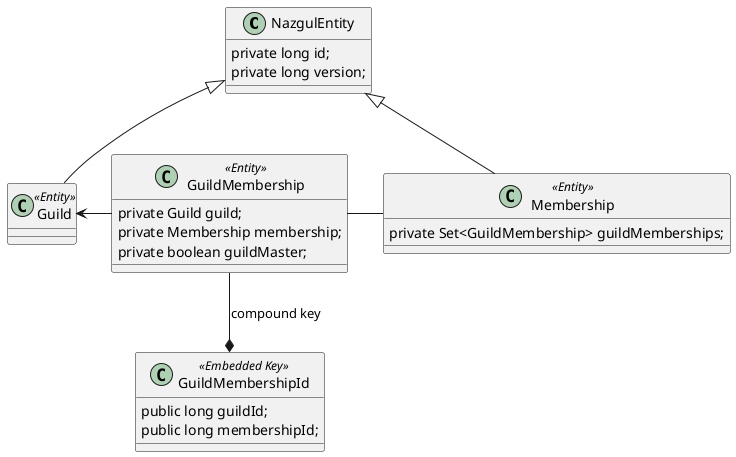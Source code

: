 @startuml

class NazgulEntity {
    private long id;
    private long version;
}

class Membership <<Entity>> {
    private Set<GuildMembership> guildMemberships;
}

class GuildMembershipId <<Embedded Key>> {
    public long guildId;
    public long membershipId;
}

class GuildMembership <<Entity>> {

    private Guild guild;
    private Membership membership;
    private boolean guildMaster;
}

class Guild <<Entity>> {
}

Membership -up-|> NazgulEntity
Guild -up-|> NazgulEntity

Membership --left-- GuildMembership
GuildMembershipId *-up- GuildMembership : compound key
GuildMembership --left--> Guild

@enduml
